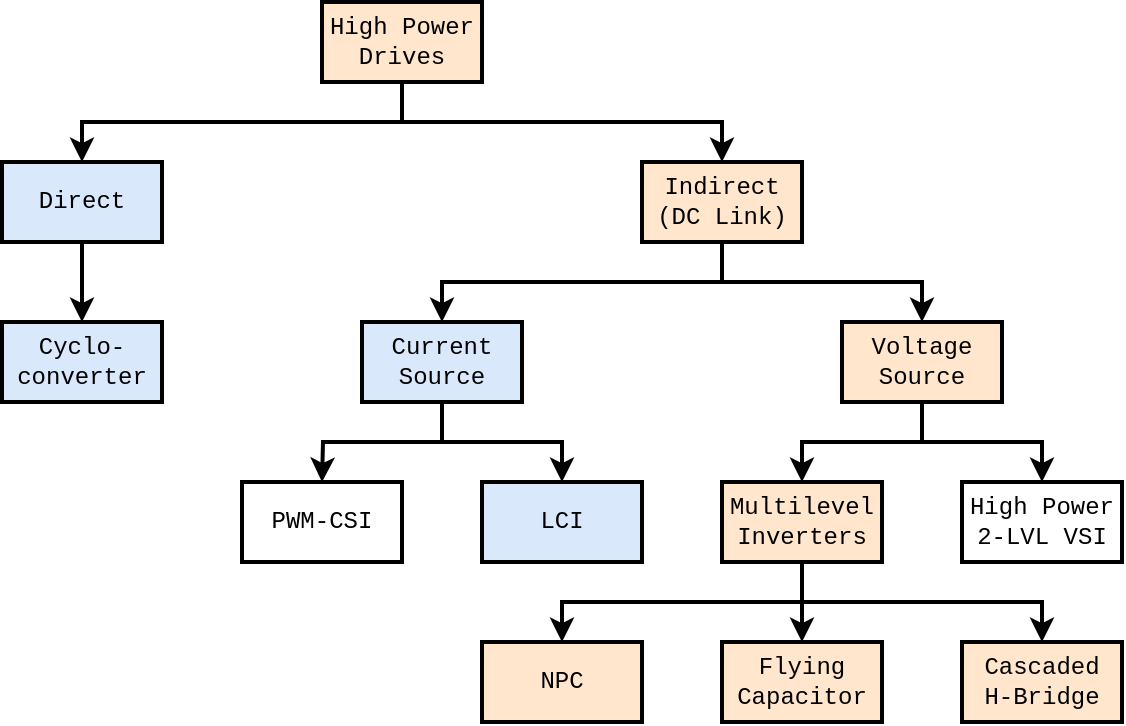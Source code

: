 <mxfile version="10.7.1" type="github"><diagram id="y4lsWCy5thFa4ZXs50YR" name="Page-1"><mxGraphModel dx="797" dy="446" grid="1" gridSize="10" guides="1" tooltips="1" connect="1" arrows="1" fold="1" page="1" pageScale="1" pageWidth="827" pageHeight="1169" math="0" shadow="0"><root><mxCell id="0"/><mxCell id="1" parent="0"/><mxCell id="ZJgaHWq3lbpuGeo3CUf--1" style="edgeStyle=orthogonalEdgeStyle;rounded=0;orthogonalLoop=1;jettySize=auto;html=1;exitX=0.5;exitY=1;exitDx=0;exitDy=0;entryX=0.5;entryY=0;entryDx=0;entryDy=0;fontFamily=Courier New;fontSize=10;strokeWidth=2;" parent="1" source="ZJgaHWq3lbpuGeo3CUf--2" target="ZJgaHWq3lbpuGeo3CUf--4" edge="1"><mxGeometry relative="1" as="geometry"/></mxCell><mxCell id="ZJgaHWq3lbpuGeo3CUf--2" value="High Power Drives" style="rounded=0;whiteSpace=wrap;html=1;fontFamily=Courier New;strokeWidth=2;fillColor=#FFE6CC;" parent="1" vertex="1"><mxGeometry x="410" y="480" width="80" height="40" as="geometry"/></mxCell><mxCell id="ZJgaHWq3lbpuGeo3CUf--3" style="edgeStyle=orthogonalEdgeStyle;rounded=0;orthogonalLoop=1;jettySize=auto;html=1;exitX=0.5;exitY=1;exitDx=0;exitDy=0;entryX=0.5;entryY=0;entryDx=0;entryDy=0;strokeWidth=2;fontFamily=Courier New;fontSize=10;" parent="1" source="ZJgaHWq3lbpuGeo3CUf--4" target="ZJgaHWq3lbpuGeo3CUf--8" edge="1"><mxGeometry relative="1" as="geometry"/></mxCell><mxCell id="ZJgaHWq3lbpuGeo3CUf--4" value="&lt;div&gt;Direct&lt;/div&gt;" style="rounded=0;whiteSpace=wrap;html=1;fontFamily=Courier New;strokeWidth=2;fillColor=#dae8fc;strokeColor=#000000;" parent="1" vertex="1"><mxGeometry x="250" y="560" width="80" height="40" as="geometry"/></mxCell><mxCell id="ZJgaHWq3lbpuGeo3CUf--5" style="edgeStyle=orthogonalEdgeStyle;rounded=0;orthogonalLoop=1;jettySize=auto;html=1;exitX=0.5;exitY=1;exitDx=0;exitDy=0;entryX=0.5;entryY=0;entryDx=0;entryDy=0;fontFamily=Courier New;fontSize=10;strokeWidth=2;" parent="1" source="ZJgaHWq3lbpuGeo3CUf--2" target="ZJgaHWq3lbpuGeo3CUf--7" edge="1"><mxGeometry relative="1" as="geometry"/></mxCell><mxCell id="ZJgaHWq3lbpuGeo3CUf--6" style="edgeStyle=orthogonalEdgeStyle;rounded=0;orthogonalLoop=1;jettySize=auto;html=1;exitX=0.5;exitY=1;exitDx=0;exitDy=0;entryX=0.5;entryY=0;entryDx=0;entryDy=0;strokeWidth=2;fontFamily=Courier New;fontSize=10;" parent="1" source="ZJgaHWq3lbpuGeo3CUf--7" target="ZJgaHWq3lbpuGeo3CUf--10" edge="1"><mxGeometry relative="1" as="geometry"/></mxCell><mxCell id="ZJgaHWq3lbpuGeo3CUf--7" value="&lt;div&gt;Indirect&lt;/div&gt;&lt;div&gt;&lt;font style=&quot;font-size: 12px&quot;&gt;(DC Link&lt;/font&gt;&lt;font style=&quot;font-size: 12px&quot;&gt;)&lt;/font&gt;&lt;/div&gt;" style="rounded=0;whiteSpace=wrap;html=1;fontFamily=Courier New;strokeWidth=2;fillColor=#FFE6CC;" parent="1" vertex="1"><mxGeometry x="570" y="560" width="80" height="40" as="geometry"/></mxCell><mxCell id="ZJgaHWq3lbpuGeo3CUf--8" value="&lt;div&gt;Cyclo-&lt;/div&gt;&lt;div&gt;converter&lt;br&gt;&lt;/div&gt;" style="rounded=0;whiteSpace=wrap;html=1;fontFamily=Courier New;strokeWidth=2;fillColor=#dae8fc;strokeColor=#000000;" parent="1" vertex="1"><mxGeometry x="250" y="640" width="80" height="40" as="geometry"/></mxCell><mxCell id="ZJgaHWq3lbpuGeo3CUf--9" style="edgeStyle=orthogonalEdgeStyle;rounded=0;orthogonalLoop=1;jettySize=auto;html=1;exitX=0.5;exitY=1;exitDx=0;exitDy=0;entryX=0.5;entryY=0;entryDx=0;entryDy=0;strokeWidth=2;fontFamily=Courier New;fontSize=10;" parent="1" source="ZJgaHWq3lbpuGeo3CUf--10" edge="1"><mxGeometry relative="1" as="geometry"><mxPoint x="410" y="720" as="targetPoint"/></mxGeometry></mxCell><mxCell id="ZJgaHWq3lbpuGeo3CUf--10" value="&lt;div&gt;Current&lt;/div&gt;&lt;div&gt;Source&lt;br&gt;&lt;/div&gt;" style="rounded=0;whiteSpace=wrap;html=1;fontFamily=Courier New;strokeWidth=2;fillColor=#dae8fc;strokeColor=#000000;" parent="1" vertex="1"><mxGeometry x="430" y="640" width="80" height="40" as="geometry"/></mxCell><mxCell id="ZJgaHWq3lbpuGeo3CUf--11" style="edgeStyle=orthogonalEdgeStyle;rounded=0;orthogonalLoop=1;jettySize=auto;html=1;exitX=0.5;exitY=1;exitDx=0;exitDy=0;strokeWidth=2;fontFamily=Courier New;fontSize=10;entryX=0.5;entryY=0;entryDx=0;entryDy=0;" parent="1" source="ZJgaHWq3lbpuGeo3CUf--7" target="ZJgaHWq3lbpuGeo3CUf--13" edge="1"><mxGeometry relative="1" as="geometry"><mxPoint x="570" y="600" as="sourcePoint"/><Array as="points"><mxPoint x="610" y="620"/><mxPoint x="710" y="620"/></Array></mxGeometry></mxCell><mxCell id="ZJgaHWq3lbpuGeo3CUf--12" style="edgeStyle=orthogonalEdgeStyle;rounded=0;orthogonalLoop=1;jettySize=auto;html=1;exitX=0.5;exitY=1;exitDx=0;exitDy=0;entryX=0.5;entryY=0;entryDx=0;entryDy=0;strokeWidth=2;fontFamily=Courier New;fontSize=10;" parent="1" source="ZJgaHWq3lbpuGeo3CUf--13" target="ZJgaHWq3lbpuGeo3CUf--18" edge="1"><mxGeometry relative="1" as="geometry"/></mxCell><mxCell id="ZJgaHWq3lbpuGeo3CUf--13" value="&lt;div&gt;Voltage&lt;/div&gt;&lt;div&gt;Source&lt;br&gt;&lt;/div&gt;" style="rounded=0;whiteSpace=wrap;html=1;fontFamily=Courier New;strokeWidth=2;fillColor=#FFE6CC;" parent="1" vertex="1"><mxGeometry x="670" y="640" width="80" height="40" as="geometry"/></mxCell><mxCell id="ZJgaHWq3lbpuGeo3CUf--14" value="PWM-CSI" style="rounded=0;whiteSpace=wrap;html=1;fontFamily=Courier New;strokeWidth=2;" parent="1" vertex="1"><mxGeometry x="370" y="720" width="80" height="40" as="geometry"/></mxCell><mxCell id="ZJgaHWq3lbpuGeo3CUf--15" style="edgeStyle=orthogonalEdgeStyle;rounded=0;orthogonalLoop=1;jettySize=auto;html=1;exitX=0.5;exitY=1;exitDx=0;exitDy=0;entryX=0.5;entryY=0;entryDx=0;entryDy=0;strokeWidth=2;fontFamily=Courier New;fontSize=10;" parent="1" source="ZJgaHWq3lbpuGeo3CUf--10" target="ZJgaHWq3lbpuGeo3CUf--16" edge="1"><mxGeometry relative="1" as="geometry"/></mxCell><mxCell id="ZJgaHWq3lbpuGeo3CUf--16" value="LCI" style="rounded=0;whiteSpace=wrap;html=1;fontFamily=Courier New;strokeWidth=2;fillColor=#dae8fc;strokeColor=#000000;" parent="1" vertex="1"><mxGeometry x="490" y="720" width="80" height="40" as="geometry"/></mxCell><mxCell id="ZJgaHWq3lbpuGeo3CUf--17" style="edgeStyle=orthogonalEdgeStyle;rounded=0;orthogonalLoop=1;jettySize=auto;html=1;exitX=0.5;exitY=1;exitDx=0;exitDy=0;entryX=0.5;entryY=0;entryDx=0;entryDy=0;strokeWidth=2;fontFamily=Courier New;fontSize=10;" parent="1" source="ZJgaHWq3lbpuGeo3CUf--18" target="ZJgaHWq3lbpuGeo3CUf--21" edge="1"><mxGeometry relative="1" as="geometry"/></mxCell><mxCell id="ZJgaHWq3lbpuGeo3CUf--18" value="&lt;div&gt;Multilevel&lt;/div&gt;&lt;div&gt;Inverters&lt;br&gt;&lt;/div&gt;" style="rounded=0;whiteSpace=wrap;html=1;fontFamily=Courier New;strokeWidth=2;fillColor=#FFE6CC;" parent="1" vertex="1"><mxGeometry x="610" y="720" width="80" height="40" as="geometry"/></mxCell><mxCell id="ZJgaHWq3lbpuGeo3CUf--19" style="edgeStyle=orthogonalEdgeStyle;rounded=0;orthogonalLoop=1;jettySize=auto;html=1;exitX=0.5;exitY=1;exitDx=0;exitDy=0;entryX=0.5;entryY=0;entryDx=0;entryDy=0;strokeWidth=2;fontFamily=Courier New;fontSize=10;" parent="1" source="ZJgaHWq3lbpuGeo3CUf--13" target="ZJgaHWq3lbpuGeo3CUf--20" edge="1"><mxGeometry relative="1" as="geometry"/></mxCell><mxCell id="ZJgaHWq3lbpuGeo3CUf--20" value="&lt;div style=&quot;font-size: 12px;&quot;&gt;High Power&lt;/div&gt;&lt;div style=&quot;font-size: 12px;&quot;&gt;2-LVL VSI&lt;br style=&quot;font-size: 12px;&quot;&gt;&lt;/div&gt;" style="rounded=0;whiteSpace=wrap;html=1;fontFamily=Courier New;fontSize=12;strokeWidth=2;" parent="1" vertex="1"><mxGeometry x="730" y="720" width="80" height="40" as="geometry"/></mxCell><mxCell id="ZJgaHWq3lbpuGeo3CUf--21" value="NPC" style="rounded=0;whiteSpace=wrap;html=1;fontFamily=Courier New;strokeWidth=2;fillColor=#FFE6CC;" parent="1" vertex="1"><mxGeometry x="490" y="800" width="80" height="40" as="geometry"/></mxCell><mxCell id="ZJgaHWq3lbpuGeo3CUf--22" style="edgeStyle=orthogonalEdgeStyle;rounded=0;orthogonalLoop=1;jettySize=auto;html=1;exitX=0.5;exitY=1;exitDx=0;exitDy=0;entryX=0.5;entryY=0;entryDx=0;entryDy=0;strokeWidth=2;fontFamily=Courier New;fontSize=10;" parent="1" source="ZJgaHWq3lbpuGeo3CUf--18" target="ZJgaHWq3lbpuGeo3CUf--23" edge="1"><mxGeometry relative="1" as="geometry"/></mxCell><mxCell id="ZJgaHWq3lbpuGeo3CUf--23" value="&lt;div&gt;Flying &lt;br&gt;&lt;/div&gt;&lt;div&gt;Capacitor&lt;br&gt;&lt;/div&gt;" style="rounded=0;whiteSpace=wrap;html=1;fontFamily=Courier New;strokeWidth=2;fillColor=#FFE6CC;" parent="1" vertex="1"><mxGeometry x="610" y="800" width="80" height="40" as="geometry"/></mxCell><mxCell id="ZJgaHWq3lbpuGeo3CUf--24" style="edgeStyle=orthogonalEdgeStyle;rounded=0;orthogonalLoop=1;jettySize=auto;html=1;exitX=0.5;exitY=1;exitDx=0;exitDy=0;entryX=0.5;entryY=0;entryDx=0;entryDy=0;strokeWidth=2;fontFamily=Courier New;fontSize=10;" parent="1" source="ZJgaHWq3lbpuGeo3CUf--18" target="ZJgaHWq3lbpuGeo3CUf--25" edge="1"><mxGeometry relative="1" as="geometry"/></mxCell><mxCell id="ZJgaHWq3lbpuGeo3CUf--25" value="&lt;div&gt;Cascaded&lt;/div&gt;&lt;div&gt;H-Bridge&lt;br&gt;&lt;/div&gt;" style="rounded=0;whiteSpace=wrap;html=1;fontFamily=Courier New;strokeWidth=2;fillColor=#FFE6CC;" parent="1" vertex="1"><mxGeometry x="730" y="800" width="80" height="40" as="geometry"/></mxCell></root></mxGraphModel></diagram></mxfile>